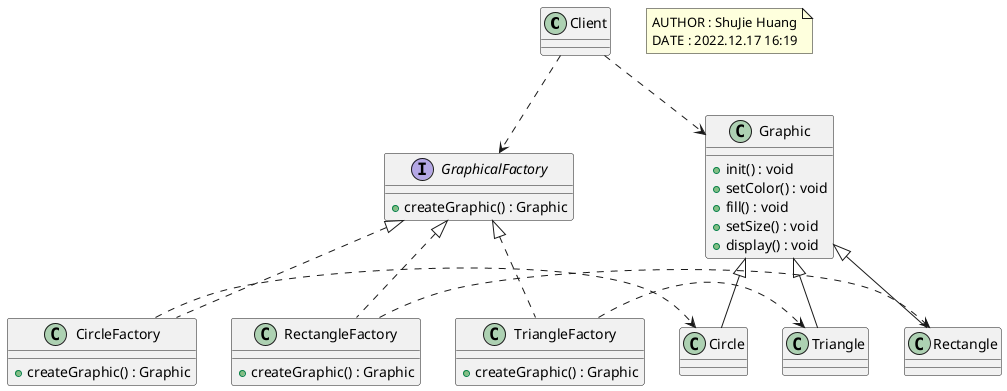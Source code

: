 @startuml
class Client

interface GraphicalFactory {
    + createGraphic() : Graphic
}

class CircleFactory {
    + createGraphic() : Graphic
}

class TriangleFactory {
    + createGraphic() : Graphic
}

class RectangleFactory {
    + createGraphic() : Graphic
}

class Graphic {
    + init() : void
    + setColor() : void
    + fill() : void
    + setSize() : void
    + display() : void
}

class Circle
class Triangle
class Rectangle

Circle -up-|> Graphic
Triangle -up-|> Graphic
Rectangle -up-|> Graphic

CircleFactory .up.|> GraphicalFactory
TriangleFactory .up.|> GraphicalFactory
RectangleFactory .up.|> GraphicalFactory

Client .down.> Graphic
Client .down.> GraphicalFactory

CircleFactory .right.> Circle
TriangleFactory .right.> Triangle
RectangleFactory .right.> Rectangle

note as annotation
  AUTHOR : ShuJie Huang
  DATE : 2022.12.17 16:19
end note

@enduml
